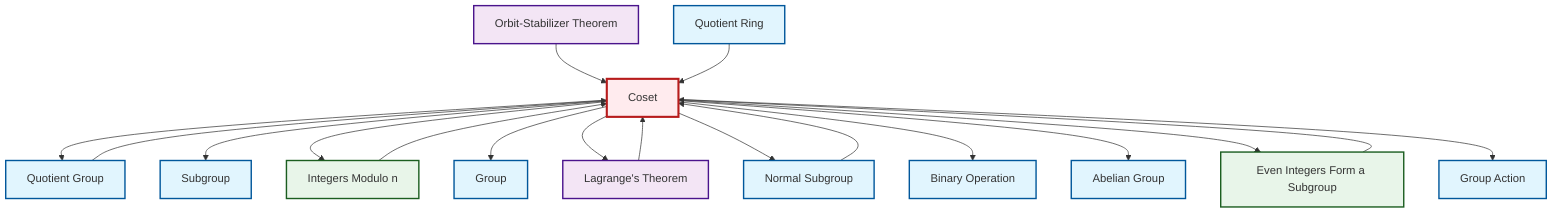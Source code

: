 graph TD
    classDef definition fill:#e1f5fe,stroke:#01579b,stroke-width:2px
    classDef theorem fill:#f3e5f5,stroke:#4a148c,stroke-width:2px
    classDef axiom fill:#fff3e0,stroke:#e65100,stroke-width:2px
    classDef example fill:#e8f5e9,stroke:#1b5e20,stroke-width:2px
    classDef current fill:#ffebee,stroke:#b71c1c,stroke-width:3px
    def-abelian-group["Abelian Group"]:::definition
    thm-orbit-stabilizer["Orbit-Stabilizer Theorem"]:::theorem
    def-group["Group"]:::definition
    def-group-action["Group Action"]:::definition
    def-quotient-ring["Quotient Ring"]:::definition
    def-normal-subgroup["Normal Subgroup"]:::definition
    ex-even-integers-subgroup["Even Integers Form a Subgroup"]:::example
    thm-lagrange["Lagrange's Theorem"]:::theorem
    def-subgroup["Subgroup"]:::definition
    def-coset["Coset"]:::definition
    def-quotient-group["Quotient Group"]:::definition
    ex-quotient-integers-mod-n["Integers Modulo n"]:::example
    def-binary-operation["Binary Operation"]:::definition
    def-coset --> def-quotient-group
    def-coset --> def-subgroup
    def-coset --> ex-quotient-integers-mod-n
    def-coset --> def-group
    def-coset --> thm-lagrange
    ex-even-integers-subgroup --> def-coset
    def-coset --> def-normal-subgroup
    ex-quotient-integers-mod-n --> def-coset
    thm-orbit-stabilizer --> def-coset
    def-coset --> def-binary-operation
    def-quotient-ring --> def-coset
    thm-lagrange --> def-coset
    def-quotient-group --> def-coset
    def-coset --> def-abelian-group
    def-coset --> ex-even-integers-subgroup
    def-normal-subgroup --> def-coset
    def-coset --> def-group-action
    class def-coset current
